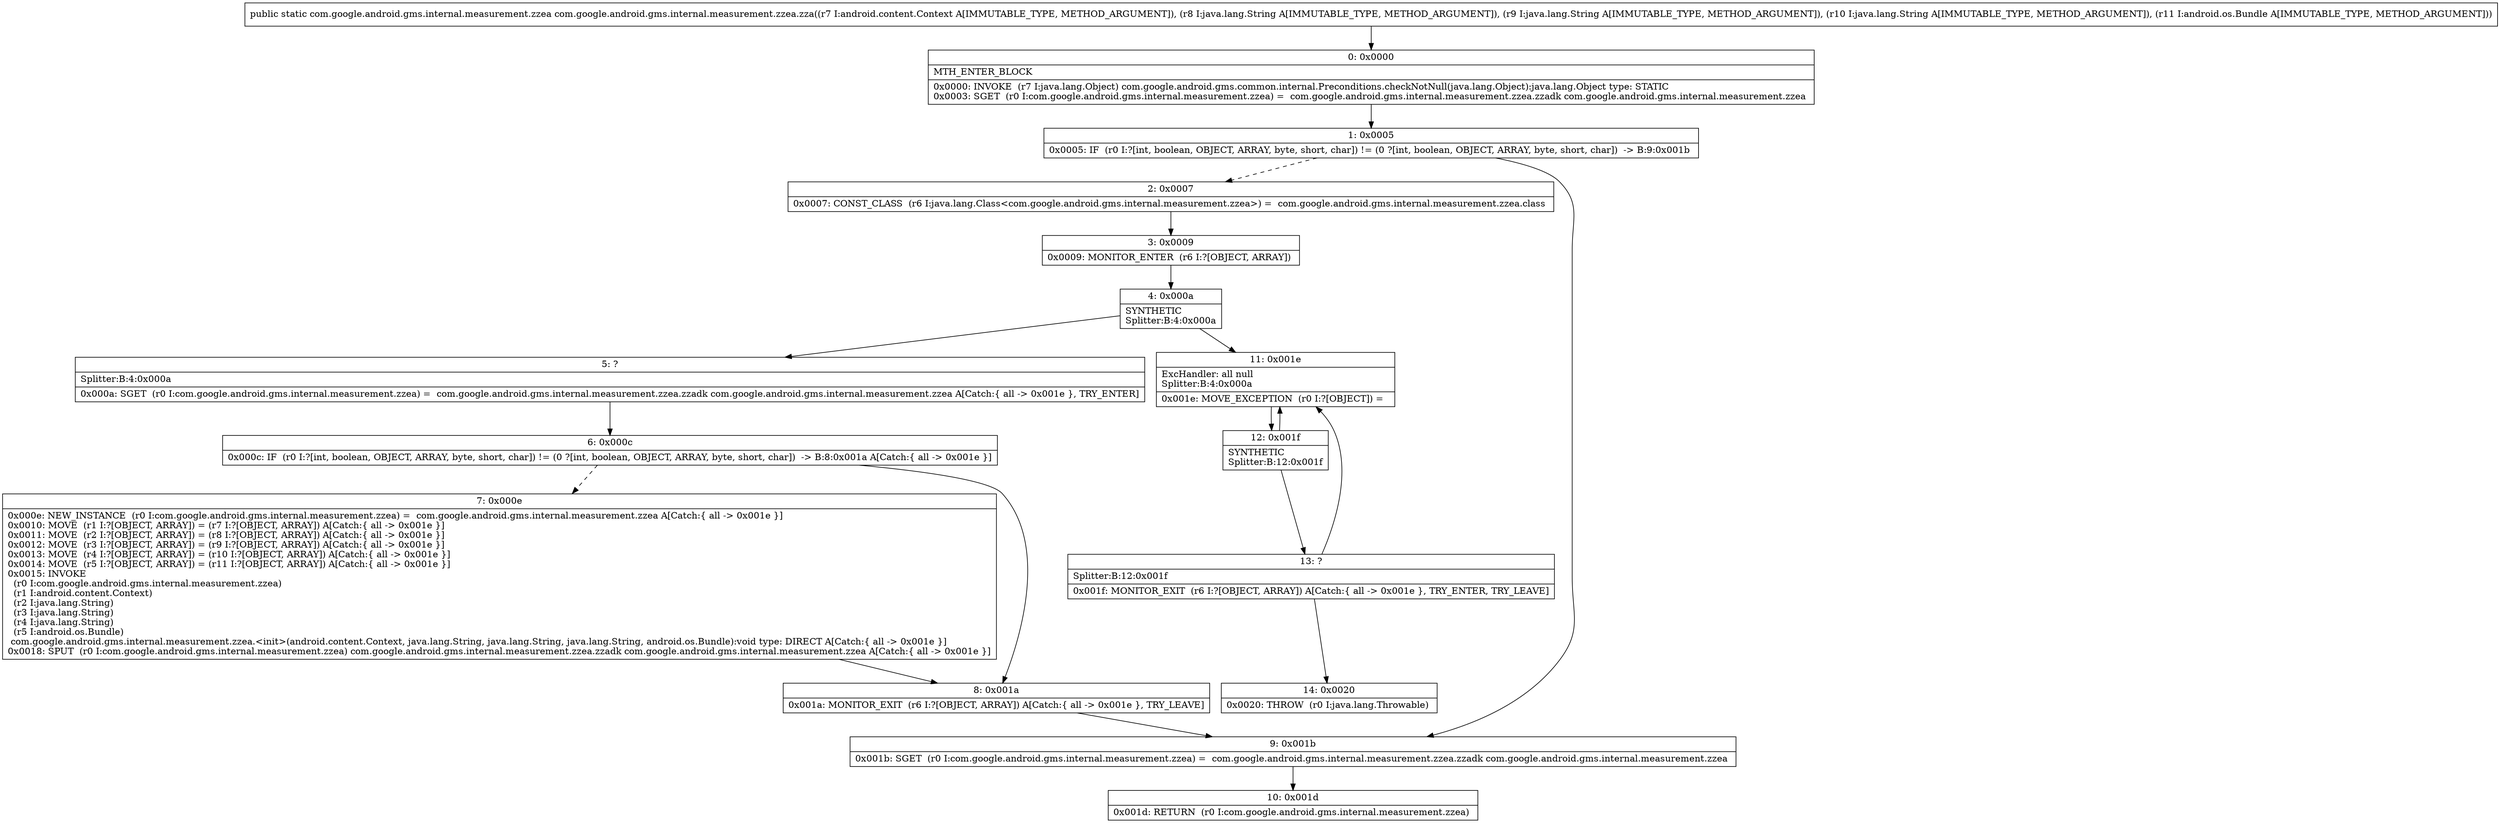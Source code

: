 digraph "CFG forcom.google.android.gms.internal.measurement.zzea.zza(Landroid\/content\/Context;Ljava\/lang\/String;Ljava\/lang\/String;Ljava\/lang\/String;Landroid\/os\/Bundle;)Lcom\/google\/android\/gms\/internal\/measurement\/zzea;" {
Node_0 [shape=record,label="{0\:\ 0x0000|MTH_ENTER_BLOCK\l|0x0000: INVOKE  (r7 I:java.lang.Object) com.google.android.gms.common.internal.Preconditions.checkNotNull(java.lang.Object):java.lang.Object type: STATIC \l0x0003: SGET  (r0 I:com.google.android.gms.internal.measurement.zzea) =  com.google.android.gms.internal.measurement.zzea.zzadk com.google.android.gms.internal.measurement.zzea \l}"];
Node_1 [shape=record,label="{1\:\ 0x0005|0x0005: IF  (r0 I:?[int, boolean, OBJECT, ARRAY, byte, short, char]) != (0 ?[int, boolean, OBJECT, ARRAY, byte, short, char])  \-\> B:9:0x001b \l}"];
Node_2 [shape=record,label="{2\:\ 0x0007|0x0007: CONST_CLASS  (r6 I:java.lang.Class\<com.google.android.gms.internal.measurement.zzea\>) =  com.google.android.gms.internal.measurement.zzea.class \l}"];
Node_3 [shape=record,label="{3\:\ 0x0009|0x0009: MONITOR_ENTER  (r6 I:?[OBJECT, ARRAY]) \l}"];
Node_4 [shape=record,label="{4\:\ 0x000a|SYNTHETIC\lSplitter:B:4:0x000a\l}"];
Node_5 [shape=record,label="{5\:\ ?|Splitter:B:4:0x000a\l|0x000a: SGET  (r0 I:com.google.android.gms.internal.measurement.zzea) =  com.google.android.gms.internal.measurement.zzea.zzadk com.google.android.gms.internal.measurement.zzea A[Catch:\{ all \-\> 0x001e \}, TRY_ENTER]\l}"];
Node_6 [shape=record,label="{6\:\ 0x000c|0x000c: IF  (r0 I:?[int, boolean, OBJECT, ARRAY, byte, short, char]) != (0 ?[int, boolean, OBJECT, ARRAY, byte, short, char])  \-\> B:8:0x001a A[Catch:\{ all \-\> 0x001e \}]\l}"];
Node_7 [shape=record,label="{7\:\ 0x000e|0x000e: NEW_INSTANCE  (r0 I:com.google.android.gms.internal.measurement.zzea) =  com.google.android.gms.internal.measurement.zzea A[Catch:\{ all \-\> 0x001e \}]\l0x0010: MOVE  (r1 I:?[OBJECT, ARRAY]) = (r7 I:?[OBJECT, ARRAY]) A[Catch:\{ all \-\> 0x001e \}]\l0x0011: MOVE  (r2 I:?[OBJECT, ARRAY]) = (r8 I:?[OBJECT, ARRAY]) A[Catch:\{ all \-\> 0x001e \}]\l0x0012: MOVE  (r3 I:?[OBJECT, ARRAY]) = (r9 I:?[OBJECT, ARRAY]) A[Catch:\{ all \-\> 0x001e \}]\l0x0013: MOVE  (r4 I:?[OBJECT, ARRAY]) = (r10 I:?[OBJECT, ARRAY]) A[Catch:\{ all \-\> 0x001e \}]\l0x0014: MOVE  (r5 I:?[OBJECT, ARRAY]) = (r11 I:?[OBJECT, ARRAY]) A[Catch:\{ all \-\> 0x001e \}]\l0x0015: INVOKE  \l  (r0 I:com.google.android.gms.internal.measurement.zzea)\l  (r1 I:android.content.Context)\l  (r2 I:java.lang.String)\l  (r3 I:java.lang.String)\l  (r4 I:java.lang.String)\l  (r5 I:android.os.Bundle)\l com.google.android.gms.internal.measurement.zzea.\<init\>(android.content.Context, java.lang.String, java.lang.String, java.lang.String, android.os.Bundle):void type: DIRECT A[Catch:\{ all \-\> 0x001e \}]\l0x0018: SPUT  (r0 I:com.google.android.gms.internal.measurement.zzea) com.google.android.gms.internal.measurement.zzea.zzadk com.google.android.gms.internal.measurement.zzea A[Catch:\{ all \-\> 0x001e \}]\l}"];
Node_8 [shape=record,label="{8\:\ 0x001a|0x001a: MONITOR_EXIT  (r6 I:?[OBJECT, ARRAY]) A[Catch:\{ all \-\> 0x001e \}, TRY_LEAVE]\l}"];
Node_9 [shape=record,label="{9\:\ 0x001b|0x001b: SGET  (r0 I:com.google.android.gms.internal.measurement.zzea) =  com.google.android.gms.internal.measurement.zzea.zzadk com.google.android.gms.internal.measurement.zzea \l}"];
Node_10 [shape=record,label="{10\:\ 0x001d|0x001d: RETURN  (r0 I:com.google.android.gms.internal.measurement.zzea) \l}"];
Node_11 [shape=record,label="{11\:\ 0x001e|ExcHandler: all null\lSplitter:B:4:0x000a\l|0x001e: MOVE_EXCEPTION  (r0 I:?[OBJECT]) =  \l}"];
Node_12 [shape=record,label="{12\:\ 0x001f|SYNTHETIC\lSplitter:B:12:0x001f\l}"];
Node_13 [shape=record,label="{13\:\ ?|Splitter:B:12:0x001f\l|0x001f: MONITOR_EXIT  (r6 I:?[OBJECT, ARRAY]) A[Catch:\{ all \-\> 0x001e \}, TRY_ENTER, TRY_LEAVE]\l}"];
Node_14 [shape=record,label="{14\:\ 0x0020|0x0020: THROW  (r0 I:java.lang.Throwable) \l}"];
MethodNode[shape=record,label="{public static com.google.android.gms.internal.measurement.zzea com.google.android.gms.internal.measurement.zzea.zza((r7 I:android.content.Context A[IMMUTABLE_TYPE, METHOD_ARGUMENT]), (r8 I:java.lang.String A[IMMUTABLE_TYPE, METHOD_ARGUMENT]), (r9 I:java.lang.String A[IMMUTABLE_TYPE, METHOD_ARGUMENT]), (r10 I:java.lang.String A[IMMUTABLE_TYPE, METHOD_ARGUMENT]), (r11 I:android.os.Bundle A[IMMUTABLE_TYPE, METHOD_ARGUMENT])) }"];
MethodNode -> Node_0;
Node_0 -> Node_1;
Node_1 -> Node_2[style=dashed];
Node_1 -> Node_9;
Node_2 -> Node_3;
Node_3 -> Node_4;
Node_4 -> Node_5;
Node_4 -> Node_11;
Node_5 -> Node_6;
Node_6 -> Node_7[style=dashed];
Node_6 -> Node_8;
Node_7 -> Node_8;
Node_8 -> Node_9;
Node_9 -> Node_10;
Node_11 -> Node_12;
Node_12 -> Node_13;
Node_12 -> Node_11;
Node_13 -> Node_14;
Node_13 -> Node_11;
}

